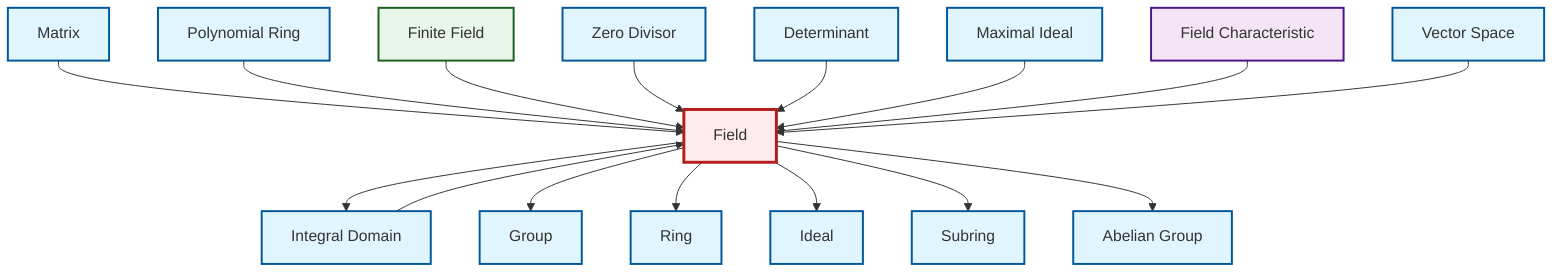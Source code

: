 graph TD
    classDef definition fill:#e1f5fe,stroke:#01579b,stroke-width:2px
    classDef theorem fill:#f3e5f5,stroke:#4a148c,stroke-width:2px
    classDef axiom fill:#fff3e0,stroke:#e65100,stroke-width:2px
    classDef example fill:#e8f5e9,stroke:#1b5e20,stroke-width:2px
    classDef current fill:#ffebee,stroke:#b71c1c,stroke-width:3px
    thm-field-characteristic["Field Characteristic"]:::theorem
    def-polynomial-ring["Polynomial Ring"]:::definition
    ex-finite-field["Finite Field"]:::example
    def-determinant["Determinant"]:::definition
    def-group["Group"]:::definition
    def-subring["Subring"]:::definition
    def-maximal-ideal["Maximal Ideal"]:::definition
    def-ring["Ring"]:::definition
    def-matrix["Matrix"]:::definition
    def-field["Field"]:::definition
    def-zero-divisor["Zero Divisor"]:::definition
    def-abelian-group["Abelian Group"]:::definition
    def-integral-domain["Integral Domain"]:::definition
    def-ideal["Ideal"]:::definition
    def-vector-space["Vector Space"]:::definition
    def-field --> def-integral-domain
    def-field --> def-group
    def-field --> def-ring
    def-matrix --> def-field
    def-polynomial-ring --> def-field
    ex-finite-field --> def-field
    def-field --> def-ideal
    def-field --> def-subring
    def-zero-divisor --> def-field
    def-determinant --> def-field
    def-maximal-ideal --> def-field
    def-integral-domain --> def-field
    def-field --> def-abelian-group
    thm-field-characteristic --> def-field
    def-vector-space --> def-field
    class def-field current